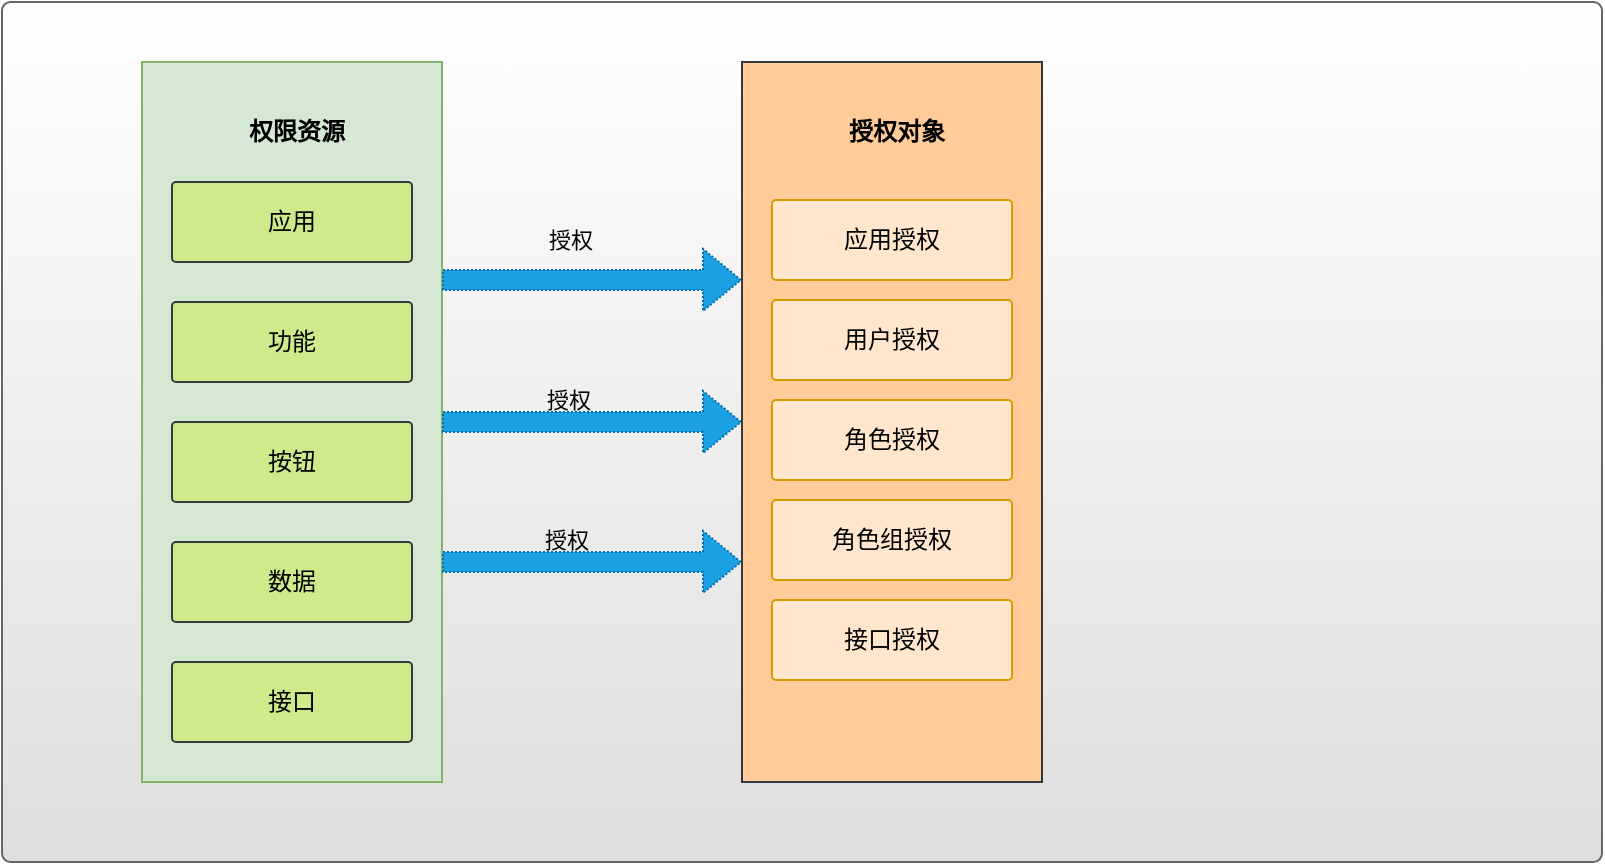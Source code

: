 <mxfile version="20.0.0" type="github">
  <diagram name="Page-1" id="13e1069c-82ec-6db2-03f1-153e76fe0fe0">
    <mxGraphModel dx="868" dy="468" grid="1" gridSize="10" guides="1" tooltips="1" connect="1" arrows="1" fold="1" page="1" pageScale="1" pageWidth="1100" pageHeight="850" background="none" math="0" shadow="0">
      <root>
        <mxCell id="0" />
        <mxCell id="1" parent="0" />
        <mxCell id="qw9EHCWrlxvRK0lsngOA-3" value="" style="rounded=1;whiteSpace=wrap;html=1;fontFamily=Verdana;fillColor=default;gradientColor=#DEDEDE;strokeColor=#666666;arcSize=1;" vertex="1" parent="1">
          <mxGeometry x="70" y="40" width="800" height="430" as="geometry" />
        </mxCell>
        <mxCell id="qw9EHCWrlxvRK0lsngOA-4" value="" style="rounded=0;whiteSpace=wrap;html=1;fontFamily=Verdana;fillColor=#d5e8d4;gradientColor=none;strokeColor=#82b366;" vertex="1" parent="1">
          <mxGeometry x="140" y="70" width="150" height="360" as="geometry" />
        </mxCell>
        <mxCell id="qw9EHCWrlxvRK0lsngOA-5" value="应用" style="rounded=1;whiteSpace=wrap;html=1;fontFamily=Verdana;fillColor=#cdeb8b;strokeColor=#36393d;arcSize=5;" vertex="1" parent="1">
          <mxGeometry x="155" y="130" width="120" height="40" as="geometry" />
        </mxCell>
        <mxCell id="qw9EHCWrlxvRK0lsngOA-6" value="功能" style="rounded=1;whiteSpace=wrap;html=1;fontFamily=Verdana;fillColor=#cdeb8b;strokeColor=#36393d;arcSize=5;" vertex="1" parent="1">
          <mxGeometry x="155" y="190" width="120" height="40" as="geometry" />
        </mxCell>
        <mxCell id="qw9EHCWrlxvRK0lsngOA-7" value="按钮" style="rounded=1;whiteSpace=wrap;html=1;fontFamily=Verdana;fillColor=#cdeb8b;strokeColor=#36393d;arcSize=5;" vertex="1" parent="1">
          <mxGeometry x="155" y="250" width="120" height="40" as="geometry" />
        </mxCell>
        <mxCell id="qw9EHCWrlxvRK0lsngOA-8" value="数据" style="rounded=1;whiteSpace=wrap;html=1;fontFamily=Verdana;fillColor=#cdeb8b;strokeColor=#36393d;arcSize=5;" vertex="1" parent="1">
          <mxGeometry x="155" y="310" width="120" height="40" as="geometry" />
        </mxCell>
        <mxCell id="qw9EHCWrlxvRK0lsngOA-10" value="接口" style="rounded=1;whiteSpace=wrap;html=1;fontFamily=Verdana;fillColor=#cdeb8b;strokeColor=#36393d;arcSize=5;" vertex="1" parent="1">
          <mxGeometry x="155" y="370" width="120" height="40" as="geometry" />
        </mxCell>
        <mxCell id="qw9EHCWrlxvRK0lsngOA-11" value="&lt;b&gt;权限资源&lt;/b&gt;" style="text;html=1;strokeColor=none;fillColor=none;align=center;verticalAlign=middle;whiteSpace=wrap;rounded=0;fontFamily=Verdana;" vertex="1" parent="1">
          <mxGeometry x="155" y="90" width="125" height="30" as="geometry" />
        </mxCell>
        <mxCell id="qw9EHCWrlxvRK0lsngOA-13" value="" style="rounded=0;whiteSpace=wrap;html=1;fontFamily=Verdana;fillColor=#ffcc99;strokeColor=#36393d;" vertex="1" parent="1">
          <mxGeometry x="440" y="70" width="150" height="360" as="geometry" />
        </mxCell>
        <mxCell id="qw9EHCWrlxvRK0lsngOA-14" value="应用授权" style="rounded=1;whiteSpace=wrap;html=1;fontFamily=Verdana;fillColor=#ffe6cc;strokeColor=#d79b00;arcSize=5;" vertex="1" parent="1">
          <mxGeometry x="455" y="139" width="120" height="40" as="geometry" />
        </mxCell>
        <mxCell id="qw9EHCWrlxvRK0lsngOA-15" value="角色授权" style="rounded=1;whiteSpace=wrap;html=1;fontFamily=Verdana;fillColor=#ffe6cc;strokeColor=#d79b00;arcSize=5;" vertex="1" parent="1">
          <mxGeometry x="455" y="239" width="120" height="40" as="geometry" />
        </mxCell>
        <mxCell id="qw9EHCWrlxvRK0lsngOA-16" value="角色组授权" style="rounded=1;whiteSpace=wrap;html=1;fontFamily=Verdana;fillColor=#ffe6cc;strokeColor=#d79b00;arcSize=5;" vertex="1" parent="1">
          <mxGeometry x="455" y="289" width="120" height="40" as="geometry" />
        </mxCell>
        <mxCell id="qw9EHCWrlxvRK0lsngOA-18" value="接口授权" style="rounded=1;whiteSpace=wrap;html=1;fontFamily=Verdana;fillColor=#ffe6cc;strokeColor=#d79b00;arcSize=5;" vertex="1" parent="1">
          <mxGeometry x="455" y="339" width="120" height="40" as="geometry" />
        </mxCell>
        <mxCell id="qw9EHCWrlxvRK0lsngOA-19" value="&lt;b&gt;授权对象&lt;/b&gt;" style="text;html=1;strokeColor=none;fillColor=none;align=center;verticalAlign=middle;whiteSpace=wrap;rounded=0;fontFamily=Verdana;" vertex="1" parent="1">
          <mxGeometry x="455" y="90" width="125" height="30" as="geometry" />
        </mxCell>
        <mxCell id="qw9EHCWrlxvRK0lsngOA-20" value="用户授权" style="rounded=1;whiteSpace=wrap;html=1;fontFamily=Verdana;fillColor=#ffe6cc;strokeColor=#d79b00;arcSize=5;" vertex="1" parent="1">
          <mxGeometry x="455" y="189" width="120" height="40" as="geometry" />
        </mxCell>
        <mxCell id="qw9EHCWrlxvRK0lsngOA-22" value="" style="shape=flexArrow;endArrow=classic;html=1;rounded=0;dashed=1;dashPattern=1 1;fontFamily=Verdana;jumpSize=0;exitX=1;exitY=0.5;exitDx=0;exitDy=0;entryX=0;entryY=0.5;entryDx=0;entryDy=0;fillColor=#1ba1e2;strokeColor=#006EAF;" edge="1" parent="1" source="qw9EHCWrlxvRK0lsngOA-4" target="qw9EHCWrlxvRK0lsngOA-13">
          <mxGeometry width="50" height="50" relative="1" as="geometry">
            <mxPoint x="310" y="260" as="sourcePoint" />
            <mxPoint x="360" y="210" as="targetPoint" />
          </mxGeometry>
        </mxCell>
        <mxCell id="qw9EHCWrlxvRK0lsngOA-26" value="授权" style="edgeLabel;html=1;align=center;verticalAlign=middle;resizable=0;points=[];fontFamily=Verdana;labelBackgroundColor=none;" vertex="1" connectable="0" parent="qw9EHCWrlxvRK0lsngOA-22">
          <mxGeometry x="-0.16" y="2" relative="1" as="geometry">
            <mxPoint y="-9" as="offset" />
          </mxGeometry>
        </mxCell>
        <mxCell id="qw9EHCWrlxvRK0lsngOA-23" value="" style="shape=flexArrow;endArrow=classic;html=1;rounded=0;dashed=1;dashPattern=1 1;fontFamily=Verdana;jumpSize=0;exitX=1;exitY=0.5;exitDx=0;exitDy=0;entryX=0;entryY=0.5;entryDx=0;entryDy=0;fillColor=#1ba1e2;strokeColor=#006EAF;" edge="1" parent="1">
          <mxGeometry width="50" height="50" relative="1" as="geometry">
            <mxPoint x="290" y="320" as="sourcePoint" />
            <mxPoint x="440" y="320" as="targetPoint" />
          </mxGeometry>
        </mxCell>
        <mxCell id="qw9EHCWrlxvRK0lsngOA-27" value="授权" style="edgeLabel;html=1;align=center;verticalAlign=middle;resizable=0;points=[];fontFamily=Verdana;labelBackgroundColor=none;" vertex="1" connectable="0" parent="qw9EHCWrlxvRK0lsngOA-23">
          <mxGeometry x="-0.173" y="2" relative="1" as="geometry">
            <mxPoint y="-9" as="offset" />
          </mxGeometry>
        </mxCell>
        <mxCell id="qw9EHCWrlxvRK0lsngOA-24" value="" style="shape=flexArrow;endArrow=classic;html=1;rounded=0;dashed=1;dashPattern=1 1;fontFamily=Verdana;jumpSize=0;exitX=1;exitY=0.5;exitDx=0;exitDy=0;entryX=0;entryY=0.5;entryDx=0;entryDy=0;fillColor=#1ba1e2;strokeColor=#006EAF;" edge="1" parent="1">
          <mxGeometry width="50" height="50" relative="1" as="geometry">
            <mxPoint x="290" y="179" as="sourcePoint" />
            <mxPoint x="440" y="179" as="targetPoint" />
          </mxGeometry>
        </mxCell>
        <mxCell id="qw9EHCWrlxvRK0lsngOA-25" value="授权" style="edgeLabel;html=1;align=center;verticalAlign=middle;resizable=0;points=[];fontFamily=Verdana;labelBackgroundColor=none;" vertex="1" connectable="0" parent="qw9EHCWrlxvRK0lsngOA-24">
          <mxGeometry x="-0.147" y="1" relative="1" as="geometry">
            <mxPoint y="-19" as="offset" />
          </mxGeometry>
        </mxCell>
      </root>
    </mxGraphModel>
  </diagram>
</mxfile>
